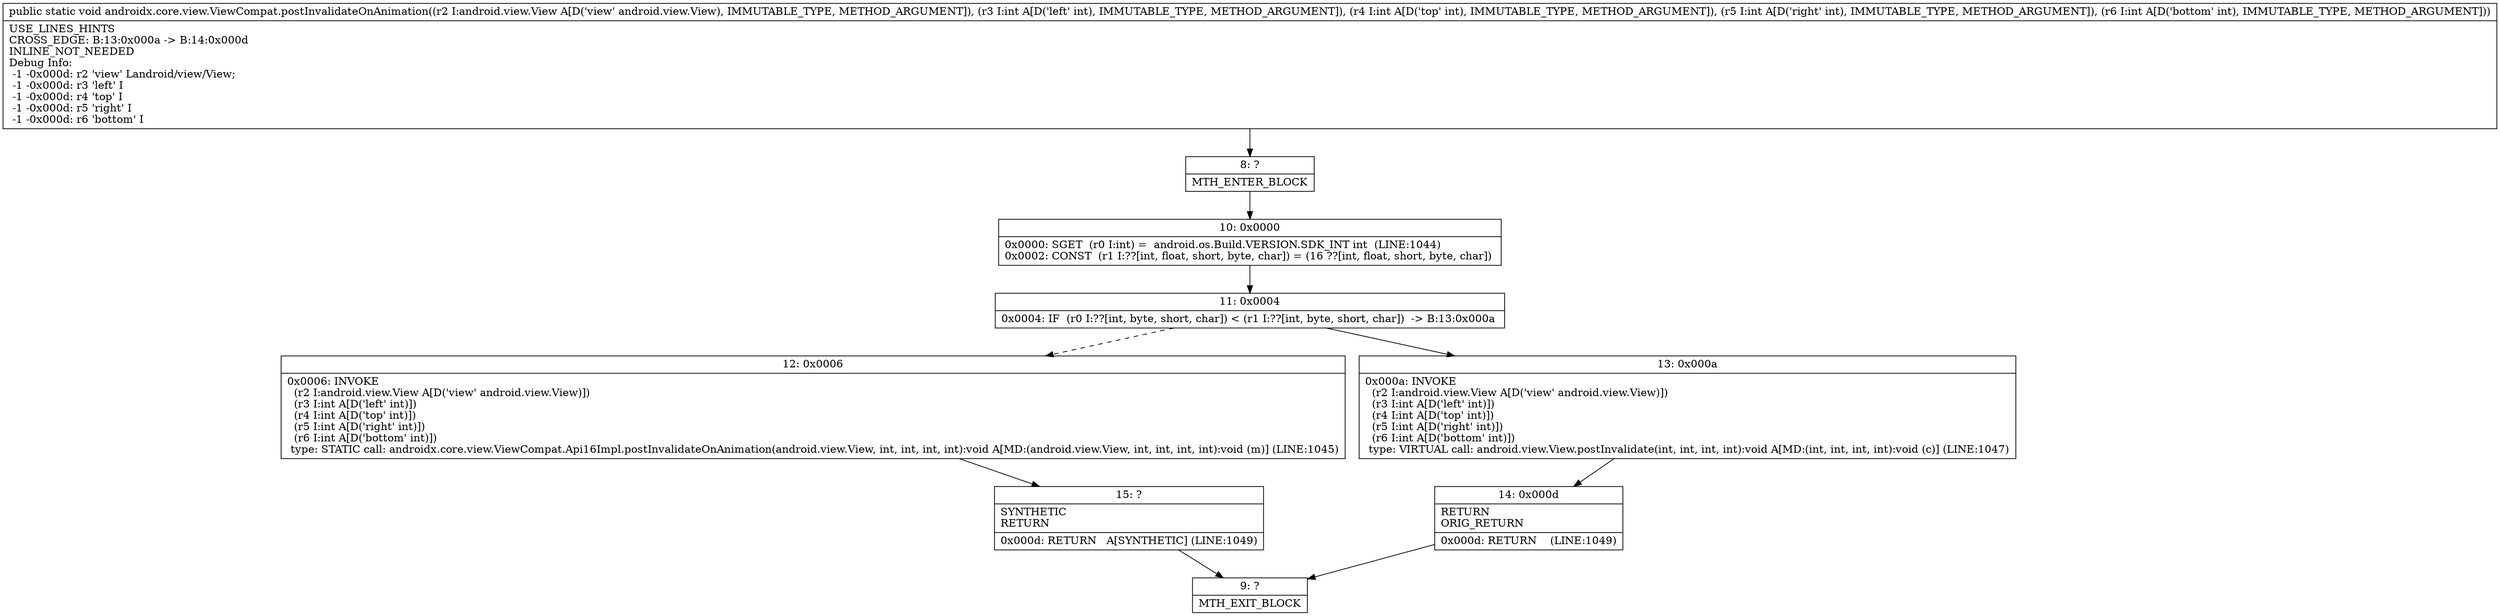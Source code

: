 digraph "CFG forandroidx.core.view.ViewCompat.postInvalidateOnAnimation(Landroid\/view\/View;IIII)V" {
Node_8 [shape=record,label="{8\:\ ?|MTH_ENTER_BLOCK\l}"];
Node_10 [shape=record,label="{10\:\ 0x0000|0x0000: SGET  (r0 I:int) =  android.os.Build.VERSION.SDK_INT int  (LINE:1044)\l0x0002: CONST  (r1 I:??[int, float, short, byte, char]) = (16 ??[int, float, short, byte, char]) \l}"];
Node_11 [shape=record,label="{11\:\ 0x0004|0x0004: IF  (r0 I:??[int, byte, short, char]) \< (r1 I:??[int, byte, short, char])  \-\> B:13:0x000a \l}"];
Node_12 [shape=record,label="{12\:\ 0x0006|0x0006: INVOKE  \l  (r2 I:android.view.View A[D('view' android.view.View)])\l  (r3 I:int A[D('left' int)])\l  (r4 I:int A[D('top' int)])\l  (r5 I:int A[D('right' int)])\l  (r6 I:int A[D('bottom' int)])\l type: STATIC call: androidx.core.view.ViewCompat.Api16Impl.postInvalidateOnAnimation(android.view.View, int, int, int, int):void A[MD:(android.view.View, int, int, int, int):void (m)] (LINE:1045)\l}"];
Node_15 [shape=record,label="{15\:\ ?|SYNTHETIC\lRETURN\l|0x000d: RETURN   A[SYNTHETIC] (LINE:1049)\l}"];
Node_9 [shape=record,label="{9\:\ ?|MTH_EXIT_BLOCK\l}"];
Node_13 [shape=record,label="{13\:\ 0x000a|0x000a: INVOKE  \l  (r2 I:android.view.View A[D('view' android.view.View)])\l  (r3 I:int A[D('left' int)])\l  (r4 I:int A[D('top' int)])\l  (r5 I:int A[D('right' int)])\l  (r6 I:int A[D('bottom' int)])\l type: VIRTUAL call: android.view.View.postInvalidate(int, int, int, int):void A[MD:(int, int, int, int):void (c)] (LINE:1047)\l}"];
Node_14 [shape=record,label="{14\:\ 0x000d|RETURN\lORIG_RETURN\l|0x000d: RETURN    (LINE:1049)\l}"];
MethodNode[shape=record,label="{public static void androidx.core.view.ViewCompat.postInvalidateOnAnimation((r2 I:android.view.View A[D('view' android.view.View), IMMUTABLE_TYPE, METHOD_ARGUMENT]), (r3 I:int A[D('left' int), IMMUTABLE_TYPE, METHOD_ARGUMENT]), (r4 I:int A[D('top' int), IMMUTABLE_TYPE, METHOD_ARGUMENT]), (r5 I:int A[D('right' int), IMMUTABLE_TYPE, METHOD_ARGUMENT]), (r6 I:int A[D('bottom' int), IMMUTABLE_TYPE, METHOD_ARGUMENT]))  | USE_LINES_HINTS\lCROSS_EDGE: B:13:0x000a \-\> B:14:0x000d\lINLINE_NOT_NEEDED\lDebug Info:\l  \-1 \-0x000d: r2 'view' Landroid\/view\/View;\l  \-1 \-0x000d: r3 'left' I\l  \-1 \-0x000d: r4 'top' I\l  \-1 \-0x000d: r5 'right' I\l  \-1 \-0x000d: r6 'bottom' I\l}"];
MethodNode -> Node_8;Node_8 -> Node_10;
Node_10 -> Node_11;
Node_11 -> Node_12[style=dashed];
Node_11 -> Node_13;
Node_12 -> Node_15;
Node_15 -> Node_9;
Node_13 -> Node_14;
Node_14 -> Node_9;
}

